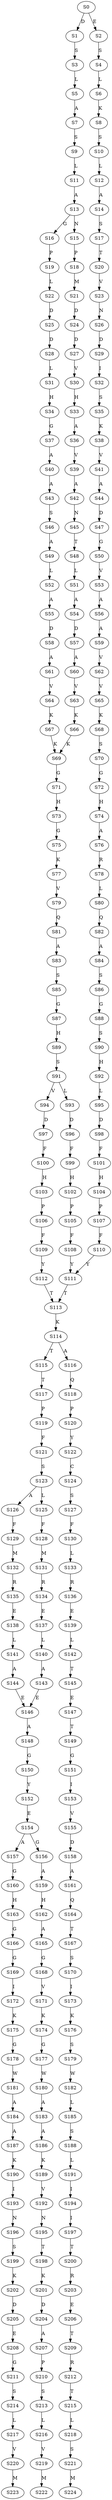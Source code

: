 strict digraph  {
	S0 -> S1 [ label = D ];
	S0 -> S2 [ label = E ];
	S1 -> S3 [ label = S ];
	S2 -> S4 [ label = S ];
	S3 -> S5 [ label = L ];
	S4 -> S6 [ label = L ];
	S5 -> S7 [ label = A ];
	S6 -> S8 [ label = K ];
	S7 -> S9 [ label = S ];
	S8 -> S10 [ label = S ];
	S9 -> S11 [ label = L ];
	S10 -> S12 [ label = L ];
	S11 -> S13 [ label = A ];
	S12 -> S14 [ label = A ];
	S13 -> S15 [ label = N ];
	S13 -> S16 [ label = G ];
	S14 -> S17 [ label = S ];
	S15 -> S18 [ label = P ];
	S16 -> S19 [ label = P ];
	S17 -> S20 [ label = T ];
	S18 -> S21 [ label = M ];
	S19 -> S22 [ label = L ];
	S20 -> S23 [ label = V ];
	S21 -> S24 [ label = D ];
	S22 -> S25 [ label = D ];
	S23 -> S26 [ label = N ];
	S24 -> S27 [ label = D ];
	S25 -> S28 [ label = D ];
	S26 -> S29 [ label = D ];
	S27 -> S30 [ label = V ];
	S28 -> S31 [ label = L ];
	S29 -> S32 [ label = I ];
	S30 -> S33 [ label = H ];
	S31 -> S34 [ label = H ];
	S32 -> S35 [ label = S ];
	S33 -> S36 [ label = A ];
	S34 -> S37 [ label = G ];
	S35 -> S38 [ label = K ];
	S36 -> S39 [ label = V ];
	S37 -> S40 [ label = A ];
	S38 -> S41 [ label = V ];
	S39 -> S42 [ label = A ];
	S40 -> S43 [ label = A ];
	S41 -> S44 [ label = A ];
	S42 -> S45 [ label = N ];
	S43 -> S46 [ label = S ];
	S44 -> S47 [ label = D ];
	S45 -> S48 [ label = T ];
	S46 -> S49 [ label = A ];
	S47 -> S50 [ label = G ];
	S48 -> S51 [ label = L ];
	S49 -> S52 [ label = L ];
	S50 -> S53 [ label = V ];
	S51 -> S54 [ label = A ];
	S52 -> S55 [ label = A ];
	S53 -> S56 [ label = A ];
	S54 -> S57 [ label = D ];
	S55 -> S58 [ label = D ];
	S56 -> S59 [ label = A ];
	S57 -> S60 [ label = A ];
	S58 -> S61 [ label = A ];
	S59 -> S62 [ label = V ];
	S60 -> S63 [ label = V ];
	S61 -> S64 [ label = V ];
	S62 -> S65 [ label = V ];
	S63 -> S66 [ label = K ];
	S64 -> S67 [ label = K ];
	S65 -> S68 [ label = K ];
	S66 -> S69 [ label = K ];
	S67 -> S69 [ label = K ];
	S68 -> S70 [ label = S ];
	S69 -> S71 [ label = G ];
	S70 -> S72 [ label = G ];
	S71 -> S73 [ label = H ];
	S72 -> S74 [ label = H ];
	S73 -> S75 [ label = G ];
	S74 -> S76 [ label = A ];
	S75 -> S77 [ label = K ];
	S76 -> S78 [ label = R ];
	S77 -> S79 [ label = V ];
	S78 -> S80 [ label = L ];
	S79 -> S81 [ label = Q ];
	S80 -> S82 [ label = Q ];
	S81 -> S83 [ label = A ];
	S82 -> S84 [ label = A ];
	S83 -> S85 [ label = S ];
	S84 -> S86 [ label = S ];
	S85 -> S87 [ label = G ];
	S86 -> S88 [ label = G ];
	S87 -> S89 [ label = H ];
	S88 -> S90 [ label = S ];
	S89 -> S91 [ label = S ];
	S90 -> S92 [ label = H ];
	S91 -> S93 [ label = L ];
	S91 -> S94 [ label = V ];
	S92 -> S95 [ label = L ];
	S93 -> S96 [ label = D ];
	S94 -> S97 [ label = D ];
	S95 -> S98 [ label = D ];
	S96 -> S99 [ label = F ];
	S97 -> S100 [ label = F ];
	S98 -> S101 [ label = F ];
	S99 -> S102 [ label = H ];
	S100 -> S103 [ label = H ];
	S101 -> S104 [ label = H ];
	S102 -> S105 [ label = P ];
	S103 -> S106 [ label = P ];
	S104 -> S107 [ label = P ];
	S105 -> S108 [ label = F ];
	S106 -> S109 [ label = F ];
	S107 -> S110 [ label = F ];
	S108 -> S111 [ label = Y ];
	S109 -> S112 [ label = Y ];
	S110 -> S111 [ label = Y ];
	S111 -> S113 [ label = T ];
	S112 -> S113 [ label = T ];
	S113 -> S114 [ label = K ];
	S114 -> S115 [ label = T ];
	S114 -> S116 [ label = A ];
	S115 -> S117 [ label = T ];
	S116 -> S118 [ label = Q ];
	S117 -> S119 [ label = P ];
	S118 -> S120 [ label = P ];
	S119 -> S121 [ label = F ];
	S120 -> S122 [ label = Y ];
	S121 -> S123 [ label = S ];
	S122 -> S124 [ label = C ];
	S123 -> S125 [ label = L ];
	S123 -> S126 [ label = A ];
	S124 -> S127 [ label = S ];
	S125 -> S128 [ label = F ];
	S126 -> S129 [ label = F ];
	S127 -> S130 [ label = F ];
	S128 -> S131 [ label = M ];
	S129 -> S132 [ label = M ];
	S130 -> S133 [ label = L ];
	S131 -> S134 [ label = R ];
	S132 -> S135 [ label = R ];
	S133 -> S136 [ label = R ];
	S134 -> S137 [ label = E ];
	S135 -> S138 [ label = E ];
	S136 -> S139 [ label = E ];
	S137 -> S140 [ label = L ];
	S138 -> S141 [ label = L ];
	S139 -> S142 [ label = L ];
	S140 -> S143 [ label = A ];
	S141 -> S144 [ label = A ];
	S142 -> S145 [ label = T ];
	S143 -> S146 [ label = E ];
	S144 -> S146 [ label = E ];
	S145 -> S147 [ label = E ];
	S146 -> S148 [ label = A ];
	S147 -> S149 [ label = T ];
	S148 -> S150 [ label = G ];
	S149 -> S151 [ label = G ];
	S150 -> S152 [ label = Y ];
	S151 -> S153 [ label = I ];
	S152 -> S154 [ label = E ];
	S153 -> S155 [ label = V ];
	S154 -> S156 [ label = G ];
	S154 -> S157 [ label = A ];
	S155 -> S158 [ label = D ];
	S156 -> S159 [ label = A ];
	S157 -> S160 [ label = G ];
	S158 -> S161 [ label = A ];
	S159 -> S162 [ label = H ];
	S160 -> S163 [ label = H ];
	S161 -> S164 [ label = Q ];
	S162 -> S165 [ label = A ];
	S163 -> S166 [ label = G ];
	S164 -> S167 [ label = T ];
	S165 -> S168 [ label = G ];
	S166 -> S169 [ label = G ];
	S167 -> S170 [ label = S ];
	S168 -> S171 [ label = V ];
	S169 -> S172 [ label = I ];
	S170 -> S173 [ label = I ];
	S171 -> S174 [ label = K ];
	S172 -> S175 [ label = K ];
	S173 -> S176 [ label = K ];
	S174 -> S177 [ label = G ];
	S175 -> S178 [ label = G ];
	S176 -> S179 [ label = S ];
	S177 -> S180 [ label = W ];
	S178 -> S181 [ label = W ];
	S179 -> S182 [ label = W ];
	S180 -> S183 [ label = A ];
	S181 -> S184 [ label = A ];
	S182 -> S185 [ label = L ];
	S183 -> S186 [ label = A ];
	S184 -> S187 [ label = A ];
	S185 -> S188 [ label = S ];
	S186 -> S189 [ label = K ];
	S187 -> S190 [ label = K ];
	S188 -> S191 [ label = L ];
	S189 -> S192 [ label = V ];
	S190 -> S193 [ label = I ];
	S191 -> S194 [ label = I ];
	S192 -> S195 [ label = N ];
	S193 -> S196 [ label = N ];
	S194 -> S197 [ label = I ];
	S195 -> S198 [ label = T ];
	S196 -> S199 [ label = S ];
	S197 -> S200 [ label = T ];
	S198 -> S201 [ label = K ];
	S199 -> S202 [ label = K ];
	S200 -> S203 [ label = R ];
	S201 -> S204 [ label = D ];
	S202 -> S205 [ label = D ];
	S203 -> S206 [ label = E ];
	S204 -> S207 [ label = A ];
	S205 -> S208 [ label = E ];
	S206 -> S209 [ label = T ];
	S207 -> S210 [ label = P ];
	S208 -> S211 [ label = G ];
	S209 -> S212 [ label = R ];
	S210 -> S213 [ label = S ];
	S211 -> S214 [ label = S ];
	S212 -> S215 [ label = T ];
	S213 -> S216 [ label = L ];
	S214 -> S217 [ label = L ];
	S215 -> S218 [ label = L ];
	S216 -> S219 [ label = V ];
	S217 -> S220 [ label = V ];
	S218 -> S221 [ label = S ];
	S219 -> S222 [ label = M ];
	S220 -> S223 [ label = M ];
	S221 -> S224 [ label = M ];
}
